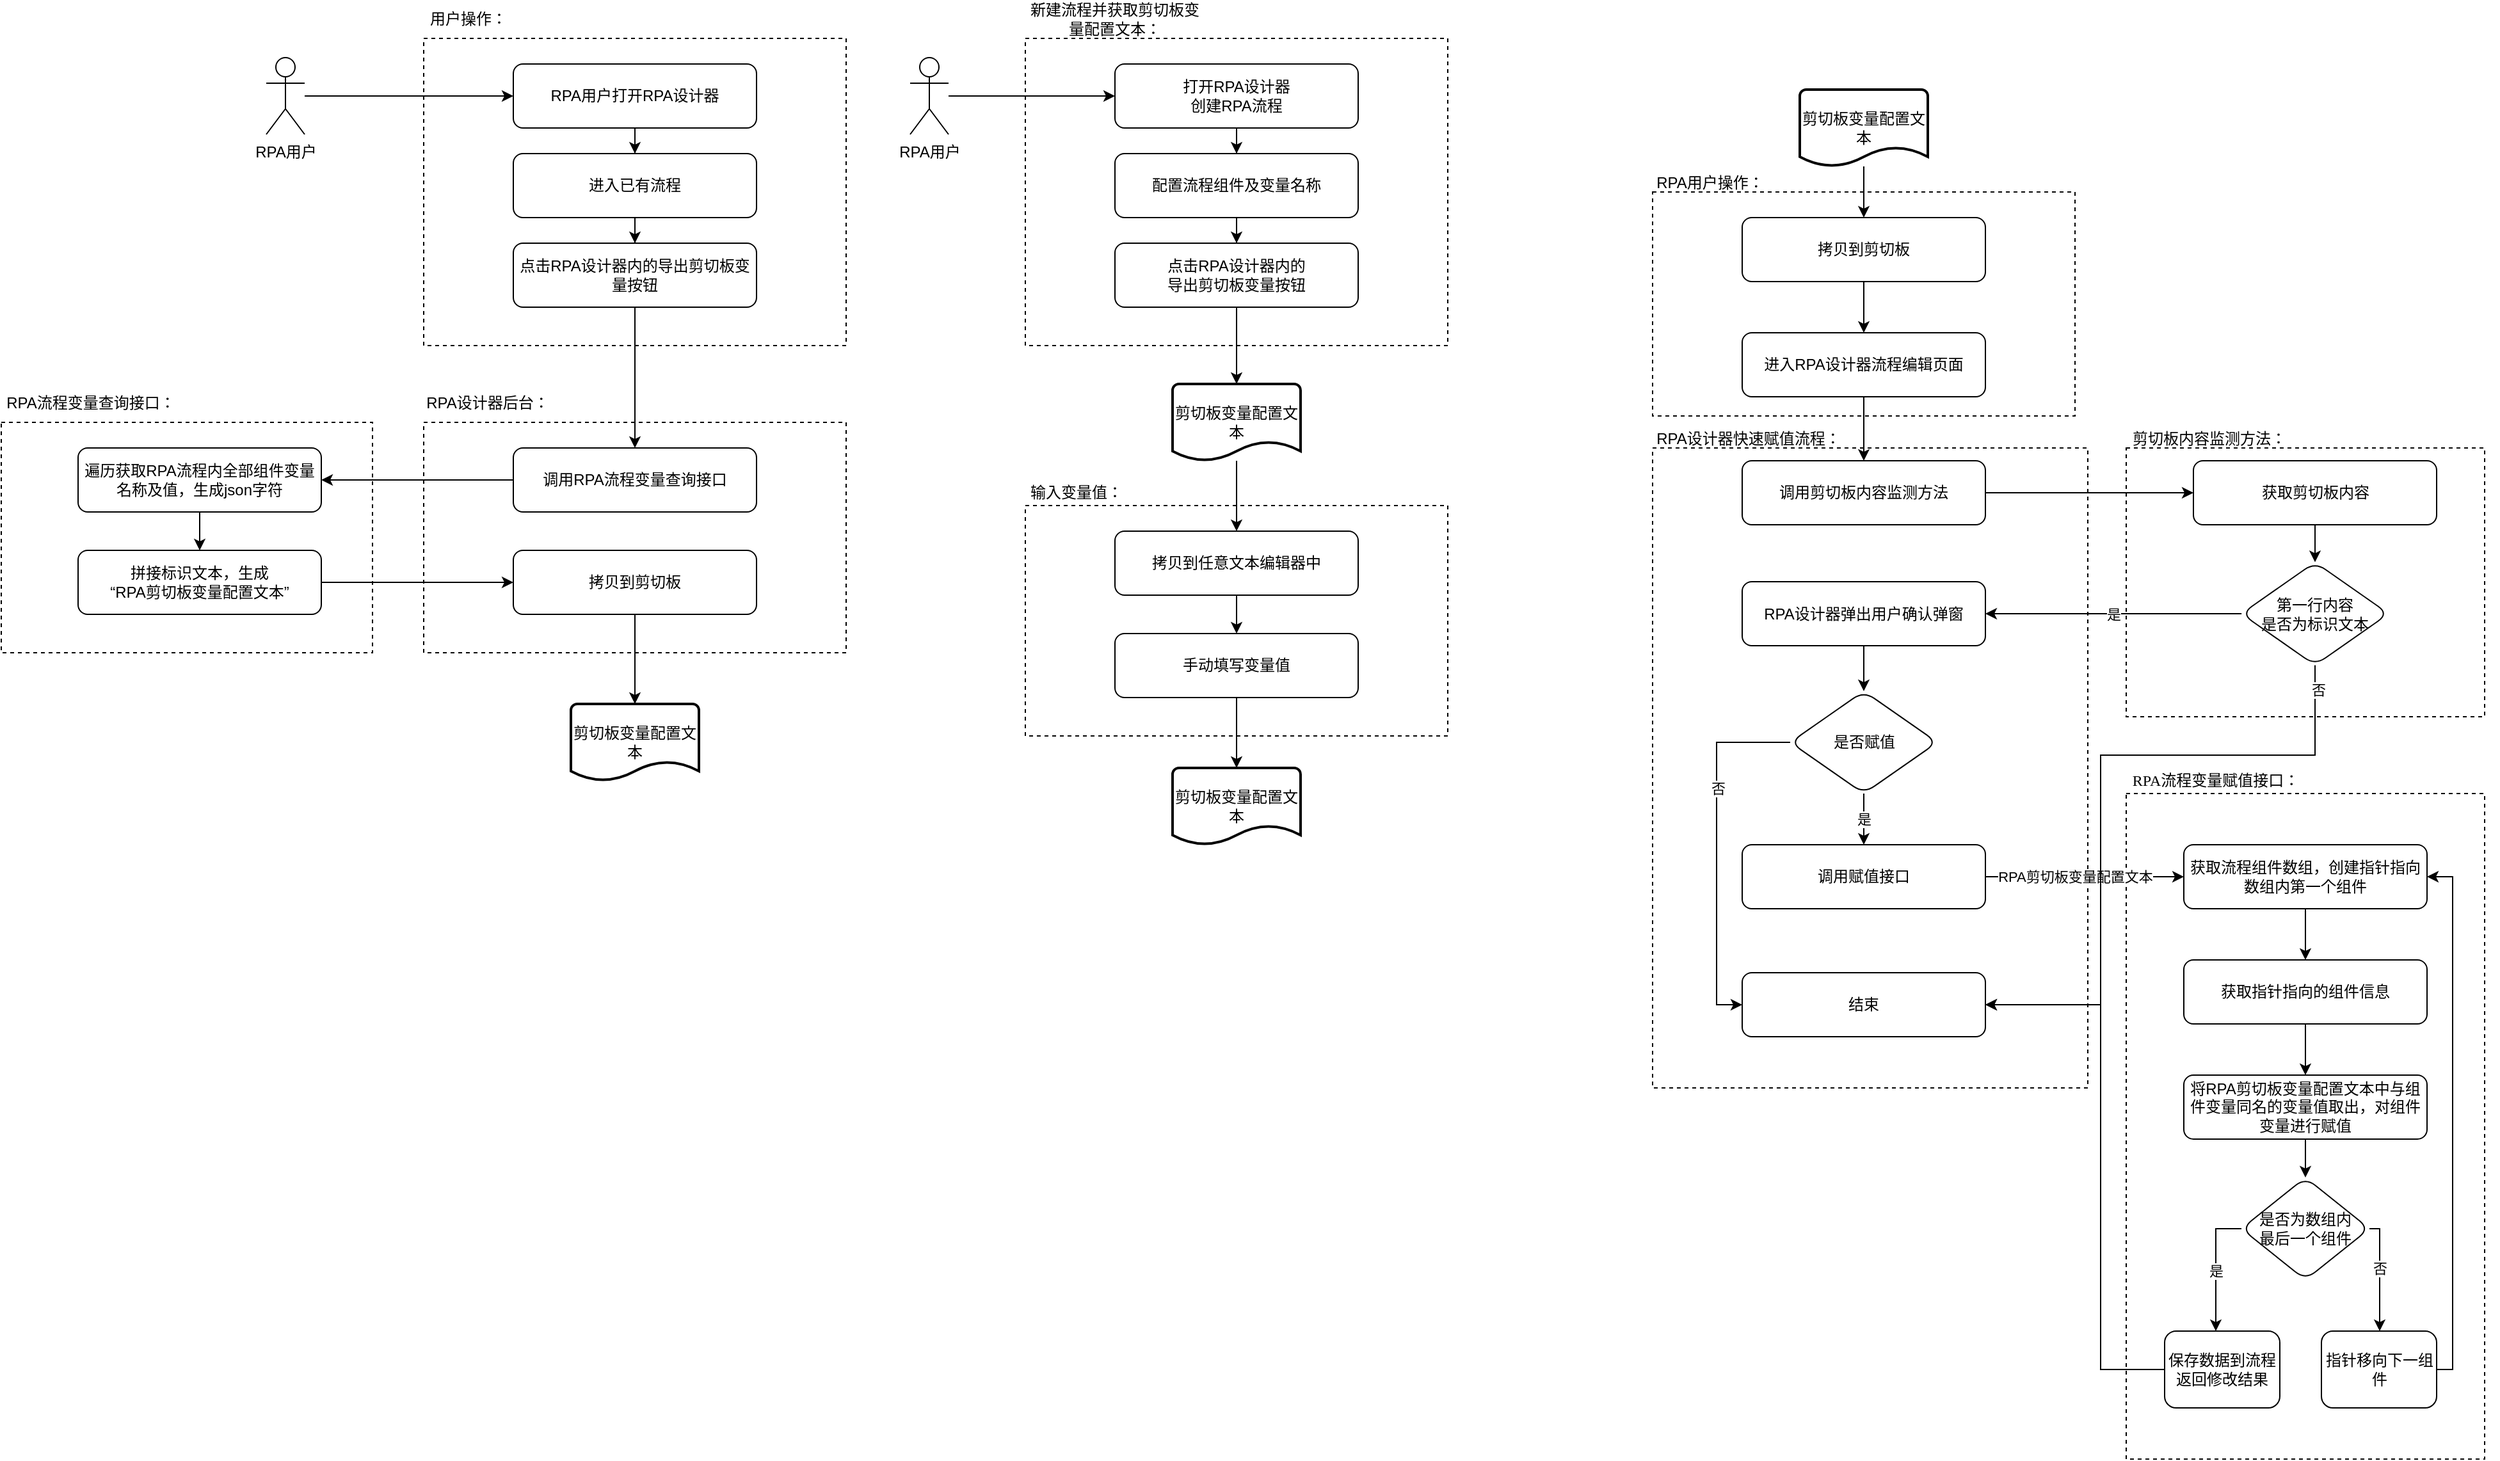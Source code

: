 <mxfile version="21.3.4" type="github">
  <diagram name="第 1 页" id="B1s3Wj2U2IvD3xmOGOZ_">
    <mxGraphModel dx="1622" dy="493" grid="1" gridSize="10" guides="1" tooltips="1" connect="1" arrows="1" fold="1" page="1" pageScale="1" pageWidth="827" pageHeight="1169" math="0" shadow="0">
      <root>
        <mxCell id="0" />
        <mxCell id="1" parent="0" />
        <mxCell id="wn3wKmGaCTvvwAtMVoMg-149" value="" style="group" vertex="1" connectable="0" parent="1">
          <mxGeometry x="-620" y="410" width="290" height="210" as="geometry" />
        </mxCell>
        <mxCell id="wn3wKmGaCTvvwAtMVoMg-128" value="" style="rounded=0;whiteSpace=wrap;html=1;dashed=1;" vertex="1" parent="wn3wKmGaCTvvwAtMVoMg-149">
          <mxGeometry y="30" width="290" height="180" as="geometry" />
        </mxCell>
        <mxCell id="wn3wKmGaCTvvwAtMVoMg-129" value="RPA流程变量查询接口：" style="text;html=1;strokeColor=none;fillColor=none;align=center;verticalAlign=middle;whiteSpace=wrap;rounded=0;rotation=0;horizontal=1;" vertex="1" parent="wn3wKmGaCTvvwAtMVoMg-149">
          <mxGeometry width="140" height="30" as="geometry" />
        </mxCell>
        <mxCell id="wn3wKmGaCTvvwAtMVoMg-130" value="遍历获取RPA流程内全部组件变量名称及值，生成json字符" style="rounded=1;whiteSpace=wrap;html=1;" vertex="1" parent="wn3wKmGaCTvvwAtMVoMg-149">
          <mxGeometry x="60" y="50" width="190" height="50" as="geometry" />
        </mxCell>
        <mxCell id="wn3wKmGaCTvvwAtMVoMg-133" value="拼接标识文本，生成&lt;br style=&quot;border-color: var(--border-color);&quot;&gt;“RPA剪切板变量配置文本”" style="rounded=1;whiteSpace=wrap;html=1;" vertex="1" parent="wn3wKmGaCTvvwAtMVoMg-149">
          <mxGeometry x="60" y="130" width="190" height="50" as="geometry" />
        </mxCell>
        <mxCell id="wn3wKmGaCTvvwAtMVoMg-134" style="edgeStyle=orthogonalEdgeStyle;rounded=0;orthogonalLoop=1;jettySize=auto;html=1;" edge="1" parent="wn3wKmGaCTvvwAtMVoMg-149" source="wn3wKmGaCTvvwAtMVoMg-130" target="wn3wKmGaCTvvwAtMVoMg-133">
          <mxGeometry relative="1" as="geometry" />
        </mxCell>
        <mxCell id="wn3wKmGaCTvvwAtMVoMg-115" value="" style="group" vertex="1" connectable="0" parent="1">
          <mxGeometry x="-290" y="110" width="330" height="270" as="geometry" />
        </mxCell>
        <mxCell id="wn3wKmGaCTvvwAtMVoMg-116" value="" style="rounded=0;whiteSpace=wrap;html=1;dashed=1;" vertex="1" parent="wn3wKmGaCTvvwAtMVoMg-115">
          <mxGeometry y="30" width="330" height="240" as="geometry" />
        </mxCell>
        <mxCell id="wn3wKmGaCTvvwAtMVoMg-117" value="用户操作：" style="text;html=1;strokeColor=none;fillColor=none;align=center;verticalAlign=middle;whiteSpace=wrap;rounded=0;rotation=0;horizontal=1;" vertex="1" parent="wn3wKmGaCTvvwAtMVoMg-115">
          <mxGeometry width="70" height="30" as="geometry" />
        </mxCell>
        <mxCell id="wn3wKmGaCTvvwAtMVoMg-118" value="RPA用户打开RPA设计器" style="rounded=1;whiteSpace=wrap;html=1;" vertex="1" parent="wn3wKmGaCTvvwAtMVoMg-115">
          <mxGeometry x="70" y="50" width="190" height="50" as="geometry" />
        </mxCell>
        <mxCell id="wn3wKmGaCTvvwAtMVoMg-119" value="点击RPA设计器内的导出剪切板变量按钮" style="rounded=1;whiteSpace=wrap;html=1;" vertex="1" parent="wn3wKmGaCTvvwAtMVoMg-115">
          <mxGeometry x="70" y="190" width="190" height="50" as="geometry" />
        </mxCell>
        <mxCell id="wn3wKmGaCTvvwAtMVoMg-120" style="edgeStyle=orthogonalEdgeStyle;rounded=0;orthogonalLoop=1;jettySize=auto;html=1;" edge="1" parent="wn3wKmGaCTvvwAtMVoMg-115" source="wn3wKmGaCTvvwAtMVoMg-121" target="wn3wKmGaCTvvwAtMVoMg-119">
          <mxGeometry relative="1" as="geometry" />
        </mxCell>
        <mxCell id="wn3wKmGaCTvvwAtMVoMg-121" value="进入已有流程" style="rounded=1;whiteSpace=wrap;html=1;" vertex="1" parent="wn3wKmGaCTvvwAtMVoMg-115">
          <mxGeometry x="70" y="120" width="190" height="50" as="geometry" />
        </mxCell>
        <mxCell id="wn3wKmGaCTvvwAtMVoMg-122" style="edgeStyle=orthogonalEdgeStyle;rounded=0;orthogonalLoop=1;jettySize=auto;html=1;" edge="1" parent="wn3wKmGaCTvvwAtMVoMg-115" source="wn3wKmGaCTvvwAtMVoMg-118" target="wn3wKmGaCTvvwAtMVoMg-121">
          <mxGeometry relative="1" as="geometry" />
        </mxCell>
        <mxCell id="wn3wKmGaCTvvwAtMVoMg-112" value="" style="group" vertex="1" connectable="0" parent="1">
          <mxGeometry x="1040" y="445" width="280" height="225" as="geometry" />
        </mxCell>
        <mxCell id="wn3wKmGaCTvvwAtMVoMg-61" value="" style="rounded=0;whiteSpace=wrap;html=1;dashed=1;" vertex="1" parent="wn3wKmGaCTvvwAtMVoMg-112">
          <mxGeometry y="15" width="280" height="210" as="geometry" />
        </mxCell>
        <mxCell id="wn3wKmGaCTvvwAtMVoMg-62" value="获取剪切板内容" style="rounded=1;whiteSpace=wrap;html=1;" vertex="1" parent="wn3wKmGaCTvvwAtMVoMg-112">
          <mxGeometry x="52.5" y="25" width="190" height="50" as="geometry" />
        </mxCell>
        <mxCell id="wn3wKmGaCTvvwAtMVoMg-63" value="剪切板内容监测方法：" style="text;html=1;strokeColor=none;fillColor=none;align=center;verticalAlign=middle;whiteSpace=wrap;rounded=0;rotation=0;horizontal=1;" vertex="1" parent="wn3wKmGaCTvvwAtMVoMg-112">
          <mxGeometry width="130" height="15" as="geometry" />
        </mxCell>
        <mxCell id="wn3wKmGaCTvvwAtMVoMg-64" value="第一行内容&lt;br&gt;是否为标识文本" style="rhombus;whiteSpace=wrap;html=1;rounded=1;" vertex="1" parent="wn3wKmGaCTvvwAtMVoMg-112">
          <mxGeometry x="90" y="104.25" width="115" height="80.5" as="geometry" />
        </mxCell>
        <mxCell id="wn3wKmGaCTvvwAtMVoMg-65" style="edgeStyle=orthogonalEdgeStyle;rounded=0;orthogonalLoop=1;jettySize=auto;html=1;" edge="1" parent="wn3wKmGaCTvvwAtMVoMg-112" source="wn3wKmGaCTvvwAtMVoMg-62" target="wn3wKmGaCTvvwAtMVoMg-64">
          <mxGeometry relative="1" as="geometry" />
        </mxCell>
        <mxCell id="wn3wKmGaCTvvwAtMVoMg-109" value="" style="group" vertex="1" connectable="0" parent="1">
          <mxGeometry x="1040" y="710" width="291" height="540" as="geometry" />
        </mxCell>
        <mxCell id="wn3wKmGaCTvvwAtMVoMg-80" value="" style="rounded=0;whiteSpace=wrap;html=1;dashed=1;rotation=0;" vertex="1" parent="wn3wKmGaCTvvwAtMVoMg-109">
          <mxGeometry y="20" width="280" height="520" as="geometry">
            <mxPoint x="11" as="offset" />
          </mxGeometry>
        </mxCell>
        <mxCell id="wn3wKmGaCTvvwAtMVoMg-83" value="&lt;p style=&quot;margin: 0pt 0pt 0.0pt; text-align: start; font-size: 12px;&quot; class=&quot;MsoNormal&quot;&gt;&lt;font face=&quot;Times New Roman&quot; style=&quot;font-size: 12px;&quot;&gt;RPA流程变量赋值接口：&lt;/font&gt;&lt;br style=&quot;font-size: 12px;&quot;&gt;&lt;/p&gt;" style="text;html=1;strokeColor=none;fillColor=none;align=center;verticalAlign=middle;whiteSpace=wrap;rounded=0;fontSize=12;" vertex="1" parent="wn3wKmGaCTvvwAtMVoMg-109">
          <mxGeometry width="140" height="20" as="geometry" />
        </mxCell>
        <mxCell id="wn3wKmGaCTvvwAtMVoMg-92" value="是否为数组内&lt;br&gt;最后一个组件" style="rhombus;whiteSpace=wrap;html=1;rounded=1;" vertex="1" parent="wn3wKmGaCTvvwAtMVoMg-109">
          <mxGeometry x="90" y="320" width="100" height="80" as="geometry" />
        </mxCell>
        <mxCell id="wn3wKmGaCTvvwAtMVoMg-94" value="指针移向下一组件" style="rounded=1;whiteSpace=wrap;html=1;" vertex="1" parent="wn3wKmGaCTvvwAtMVoMg-109">
          <mxGeometry x="152.5" y="440" width="90" height="60" as="geometry" />
        </mxCell>
        <mxCell id="wn3wKmGaCTvvwAtMVoMg-107" style="edgeStyle=orthogonalEdgeStyle;rounded=0;orthogonalLoop=1;jettySize=auto;html=1;" edge="1" parent="wn3wKmGaCTvvwAtMVoMg-109" source="wn3wKmGaCTvvwAtMVoMg-92" target="wn3wKmGaCTvvwAtMVoMg-94">
          <mxGeometry relative="1" as="geometry">
            <Array as="points">
              <mxPoint x="198" y="360" />
            </Array>
          </mxGeometry>
        </mxCell>
        <mxCell id="wn3wKmGaCTvvwAtMVoMg-108" value="否" style="edgeLabel;html=1;align=center;verticalAlign=middle;resizable=0;points=[];" vertex="1" connectable="0" parent="wn3wKmGaCTvvwAtMVoMg-107">
          <mxGeometry x="-0.119" relative="1" as="geometry">
            <mxPoint as="offset" />
          </mxGeometry>
        </mxCell>
        <mxCell id="wn3wKmGaCTvvwAtMVoMg-95" value="保存数据到流程&lt;br&gt;返回修改结果" style="rounded=1;whiteSpace=wrap;html=1;" vertex="1" parent="wn3wKmGaCTvvwAtMVoMg-109">
          <mxGeometry x="30" y="440" width="90" height="60" as="geometry" />
        </mxCell>
        <mxCell id="wn3wKmGaCTvvwAtMVoMg-88" value="" style="edgeStyle=orthogonalEdgeStyle;rounded=0;orthogonalLoop=1;jettySize=auto;html=1;exitX=0;exitY=0.5;exitDx=0;exitDy=0;" edge="1" parent="wn3wKmGaCTvvwAtMVoMg-109" source="wn3wKmGaCTvvwAtMVoMg-92" target="wn3wKmGaCTvvwAtMVoMg-95">
          <mxGeometry relative="1" as="geometry">
            <Array as="points">
              <mxPoint x="70" y="360" />
            </Array>
          </mxGeometry>
        </mxCell>
        <mxCell id="wn3wKmGaCTvvwAtMVoMg-89" value="是" style="edgeLabel;html=1;align=center;verticalAlign=middle;resizable=0;points=[];" vertex="1" connectable="0" parent="wn3wKmGaCTvvwAtMVoMg-88">
          <mxGeometry x="0.063" relative="1" as="geometry">
            <mxPoint as="offset" />
          </mxGeometry>
        </mxCell>
        <mxCell id="wn3wKmGaCTvvwAtMVoMg-100" value="获取流程组件数组，创建指针指向数组内第一个组件" style="rounded=1;whiteSpace=wrap;html=1;" vertex="1" parent="wn3wKmGaCTvvwAtMVoMg-109">
          <mxGeometry x="45" y="60" width="190" height="50" as="geometry" />
        </mxCell>
        <mxCell id="wn3wKmGaCTvvwAtMVoMg-106" style="edgeStyle=orthogonalEdgeStyle;rounded=0;orthogonalLoop=1;jettySize=auto;html=1;entryX=1;entryY=0.5;entryDx=0;entryDy=0;" edge="1" parent="wn3wKmGaCTvvwAtMVoMg-109" source="wn3wKmGaCTvvwAtMVoMg-94" target="wn3wKmGaCTvvwAtMVoMg-100">
          <mxGeometry relative="1" as="geometry">
            <Array as="points">
              <mxPoint x="255" y="470" />
              <mxPoint x="255" y="85" />
            </Array>
          </mxGeometry>
        </mxCell>
        <mxCell id="wn3wKmGaCTvvwAtMVoMg-101" value="获取指针指向的组件信息" style="rounded=1;whiteSpace=wrap;html=1;" vertex="1" parent="wn3wKmGaCTvvwAtMVoMg-109">
          <mxGeometry x="45" y="150" width="190" height="50" as="geometry" />
        </mxCell>
        <mxCell id="wn3wKmGaCTvvwAtMVoMg-103" value="" style="edgeStyle=orthogonalEdgeStyle;rounded=0;orthogonalLoop=1;jettySize=auto;html=1;" edge="1" parent="wn3wKmGaCTvvwAtMVoMg-109" source="wn3wKmGaCTvvwAtMVoMg-100" target="wn3wKmGaCTvvwAtMVoMg-101">
          <mxGeometry relative="1" as="geometry" />
        </mxCell>
        <mxCell id="wn3wKmGaCTvvwAtMVoMg-105" value="" style="edgeStyle=orthogonalEdgeStyle;rounded=0;orthogonalLoop=1;jettySize=auto;html=1;" edge="1" parent="wn3wKmGaCTvvwAtMVoMg-109" source="wn3wKmGaCTvvwAtMVoMg-102" target="wn3wKmGaCTvvwAtMVoMg-92">
          <mxGeometry relative="1" as="geometry" />
        </mxCell>
        <mxCell id="wn3wKmGaCTvvwAtMVoMg-102" value="将RPA剪切板变量配置文本中与组件变量同名的变量值取出，对组件变量进行赋值" style="rounded=1;whiteSpace=wrap;html=1;" vertex="1" parent="wn3wKmGaCTvvwAtMVoMg-109">
          <mxGeometry x="45" y="240" width="190" height="50" as="geometry" />
        </mxCell>
        <mxCell id="wn3wKmGaCTvvwAtMVoMg-104" value="" style="edgeStyle=orthogonalEdgeStyle;rounded=0;orthogonalLoop=1;jettySize=auto;html=1;" edge="1" parent="wn3wKmGaCTvvwAtMVoMg-109" source="wn3wKmGaCTvvwAtMVoMg-101" target="wn3wKmGaCTvvwAtMVoMg-102">
          <mxGeometry relative="1" as="geometry" />
        </mxCell>
        <mxCell id="wn3wKmGaCTvvwAtMVoMg-58" value="" style="rounded=0;whiteSpace=wrap;html=1;dashed=1;" vertex="1" parent="1">
          <mxGeometry x="670" y="260" width="330" height="175" as="geometry" />
        </mxCell>
        <mxCell id="wn3wKmGaCTvvwAtMVoMg-39" value="" style="group" vertex="1" connectable="0" parent="1">
          <mxGeometry x="180" y="485" width="330" height="200" as="geometry" />
        </mxCell>
        <mxCell id="wn3wKmGaCTvvwAtMVoMg-35" value="" style="group" vertex="1" connectable="0" parent="wn3wKmGaCTvvwAtMVoMg-39">
          <mxGeometry y="20" width="330" height="180" as="geometry" />
        </mxCell>
        <mxCell id="wn3wKmGaCTvvwAtMVoMg-25" value="" style="rounded=0;whiteSpace=wrap;html=1;dashed=1;" vertex="1" parent="wn3wKmGaCTvvwAtMVoMg-35">
          <mxGeometry width="330" height="180" as="geometry" />
        </mxCell>
        <mxCell id="wn3wKmGaCTvvwAtMVoMg-27" value="拷贝到任意文本编辑器中" style="rounded=1;whiteSpace=wrap;html=1;" vertex="1" parent="wn3wKmGaCTvvwAtMVoMg-35">
          <mxGeometry x="70" y="20" width="190" height="50" as="geometry" />
        </mxCell>
        <mxCell id="wn3wKmGaCTvvwAtMVoMg-30" value="手动填写变量值" style="rounded=1;whiteSpace=wrap;html=1;" vertex="1" parent="wn3wKmGaCTvvwAtMVoMg-35">
          <mxGeometry x="70" y="100" width="190" height="50" as="geometry" />
        </mxCell>
        <mxCell id="wn3wKmGaCTvvwAtMVoMg-31" style="edgeStyle=orthogonalEdgeStyle;rounded=0;orthogonalLoop=1;jettySize=auto;html=1;" edge="1" parent="wn3wKmGaCTvvwAtMVoMg-35" source="wn3wKmGaCTvvwAtMVoMg-27" target="wn3wKmGaCTvvwAtMVoMg-30">
          <mxGeometry relative="1" as="geometry" />
        </mxCell>
        <mxCell id="wn3wKmGaCTvvwAtMVoMg-26" value="输入变量值：" style="text;html=1;strokeColor=none;fillColor=none;align=center;verticalAlign=middle;whiteSpace=wrap;rounded=0;rotation=0;horizontal=1;" vertex="1" parent="wn3wKmGaCTvvwAtMVoMg-39">
          <mxGeometry width="80" height="20" as="geometry" />
        </mxCell>
        <mxCell id="wn3wKmGaCTvvwAtMVoMg-18" value="" style="group" vertex="1" connectable="0" parent="1">
          <mxGeometry x="180" y="110" width="330" height="270" as="geometry" />
        </mxCell>
        <mxCell id="wn3wKmGaCTvvwAtMVoMg-15" value="" style="rounded=0;whiteSpace=wrap;html=1;dashed=1;" vertex="1" parent="wn3wKmGaCTvvwAtMVoMg-18">
          <mxGeometry y="30" width="330" height="240" as="geometry" />
        </mxCell>
        <mxCell id="wn3wKmGaCTvvwAtMVoMg-5" value="新建流程并获取剪切板变量配置文本：" style="text;html=1;strokeColor=none;fillColor=none;align=center;verticalAlign=middle;whiteSpace=wrap;rounded=0;rotation=0;horizontal=1;" vertex="1" parent="wn3wKmGaCTvvwAtMVoMg-18">
          <mxGeometry width="140" height="30" as="geometry" />
        </mxCell>
        <mxCell id="wn3wKmGaCTvvwAtMVoMg-3" value="打开RPA设计器&lt;br&gt;创建RPA流程" style="rounded=1;whiteSpace=wrap;html=1;" vertex="1" parent="wn3wKmGaCTvvwAtMVoMg-18">
          <mxGeometry x="70" y="50" width="190" height="50" as="geometry" />
        </mxCell>
        <mxCell id="wn3wKmGaCTvvwAtMVoMg-13" value="点击RPA设计器内的&lt;br&gt;导出剪切板变量按钮" style="rounded=1;whiteSpace=wrap;html=1;" vertex="1" parent="wn3wKmGaCTvvwAtMVoMg-18">
          <mxGeometry x="70" y="190" width="190" height="50" as="geometry" />
        </mxCell>
        <mxCell id="wn3wKmGaCTvvwAtMVoMg-22" style="edgeStyle=orthogonalEdgeStyle;rounded=0;orthogonalLoop=1;jettySize=auto;html=1;" edge="1" parent="wn3wKmGaCTvvwAtMVoMg-18" source="wn3wKmGaCTvvwAtMVoMg-12" target="wn3wKmGaCTvvwAtMVoMg-13">
          <mxGeometry relative="1" as="geometry" />
        </mxCell>
        <mxCell id="wn3wKmGaCTvvwAtMVoMg-12" value="配置流程组件及变量名称" style="rounded=1;whiteSpace=wrap;html=1;" vertex="1" parent="wn3wKmGaCTvvwAtMVoMg-18">
          <mxGeometry x="70" y="120" width="190" height="50" as="geometry" />
        </mxCell>
        <mxCell id="wn3wKmGaCTvvwAtMVoMg-21" style="edgeStyle=orthogonalEdgeStyle;rounded=0;orthogonalLoop=1;jettySize=auto;html=1;" edge="1" parent="wn3wKmGaCTvvwAtMVoMg-18" source="wn3wKmGaCTvvwAtMVoMg-3" target="wn3wKmGaCTvvwAtMVoMg-12">
          <mxGeometry relative="1" as="geometry" />
        </mxCell>
        <mxCell id="wn3wKmGaCTvvwAtMVoMg-17" value="" style="edgeStyle=orthogonalEdgeStyle;rounded=0;orthogonalLoop=1;jettySize=auto;html=1;" edge="1" parent="1" source="wn3wKmGaCTvvwAtMVoMg-9" target="wn3wKmGaCTvvwAtMVoMg-3">
          <mxGeometry relative="1" as="geometry" />
        </mxCell>
        <mxCell id="wn3wKmGaCTvvwAtMVoMg-9" value="RPA用户&lt;br&gt;" style="shape=umlActor;verticalLabelPosition=bottom;verticalAlign=top;html=1;outlineConnect=0;" vertex="1" parent="1">
          <mxGeometry x="90" y="155" width="30" height="60" as="geometry" />
        </mxCell>
        <mxCell id="wn3wKmGaCTvvwAtMVoMg-34" style="edgeStyle=orthogonalEdgeStyle;rounded=0;orthogonalLoop=1;jettySize=auto;html=1;" edge="1" parent="1" source="wn3wKmGaCTvvwAtMVoMg-14" target="wn3wKmGaCTvvwAtMVoMg-27">
          <mxGeometry relative="1" as="geometry" />
        </mxCell>
        <mxCell id="wn3wKmGaCTvvwAtMVoMg-14" value="剪切板变量配置文本" style="strokeWidth=2;html=1;shape=mxgraph.flowchart.document2;whiteSpace=wrap;size=0.25;" vertex="1" parent="1">
          <mxGeometry x="295" y="410" width="100" height="60" as="geometry" />
        </mxCell>
        <mxCell id="wn3wKmGaCTvvwAtMVoMg-23" style="edgeStyle=orthogonalEdgeStyle;rounded=0;orthogonalLoop=1;jettySize=auto;html=1;" edge="1" parent="1" source="wn3wKmGaCTvvwAtMVoMg-13" target="wn3wKmGaCTvvwAtMVoMg-14">
          <mxGeometry relative="1" as="geometry" />
        </mxCell>
        <mxCell id="wn3wKmGaCTvvwAtMVoMg-36" value="剪切板变量配置文本" style="strokeWidth=2;html=1;shape=mxgraph.flowchart.document2;whiteSpace=wrap;size=0.25;" vertex="1" parent="1">
          <mxGeometry x="295" y="710" width="100" height="60" as="geometry" />
        </mxCell>
        <mxCell id="wn3wKmGaCTvvwAtMVoMg-37" value="" style="edgeStyle=orthogonalEdgeStyle;rounded=0;orthogonalLoop=1;jettySize=auto;html=1;" edge="1" parent="1" source="wn3wKmGaCTvvwAtMVoMg-30" target="wn3wKmGaCTvvwAtMVoMg-36">
          <mxGeometry relative="1" as="geometry" />
        </mxCell>
        <mxCell id="wn3wKmGaCTvvwAtMVoMg-47" style="edgeStyle=orthogonalEdgeStyle;rounded=0;orthogonalLoop=1;jettySize=auto;html=1;" edge="1" parent="1" source="wn3wKmGaCTvvwAtMVoMg-38" target="wn3wKmGaCTvvwAtMVoMg-43">
          <mxGeometry relative="1" as="geometry" />
        </mxCell>
        <mxCell id="wn3wKmGaCTvvwAtMVoMg-38" value="剪切板变量配置文本" style="strokeWidth=2;html=1;shape=mxgraph.flowchart.document2;whiteSpace=wrap;size=0.25;" vertex="1" parent="1">
          <mxGeometry x="785" y="180" width="100" height="60" as="geometry" />
        </mxCell>
        <mxCell id="wn3wKmGaCTvvwAtMVoMg-46" value="RPA设计器快速赋值流程：" style="text;html=1;strokeColor=none;fillColor=none;align=center;verticalAlign=middle;whiteSpace=wrap;rounded=0;rotation=0;horizontal=1;" vertex="1" parent="1">
          <mxGeometry x="670" y="445" width="150" height="15" as="geometry" />
        </mxCell>
        <mxCell id="wn3wKmGaCTvvwAtMVoMg-42" value="" style="rounded=0;whiteSpace=wrap;html=1;dashed=1;" vertex="1" parent="1">
          <mxGeometry x="670" y="460" width="340" height="500" as="geometry" />
        </mxCell>
        <mxCell id="wn3wKmGaCTvvwAtMVoMg-43" value="拷贝到剪切板" style="rounded=1;whiteSpace=wrap;html=1;" vertex="1" parent="1">
          <mxGeometry x="740" y="280" width="190" height="50" as="geometry" />
        </mxCell>
        <mxCell id="wn3wKmGaCTvvwAtMVoMg-44" value="进入RPA设计器流程编辑页面" style="rounded=1;whiteSpace=wrap;html=1;" vertex="1" parent="1">
          <mxGeometry x="740" y="370" width="190" height="50" as="geometry" />
        </mxCell>
        <mxCell id="wn3wKmGaCTvvwAtMVoMg-45" style="edgeStyle=orthogonalEdgeStyle;rounded=0;orthogonalLoop=1;jettySize=auto;html=1;" edge="1" parent="1" source="wn3wKmGaCTvvwAtMVoMg-43" target="wn3wKmGaCTvvwAtMVoMg-44">
          <mxGeometry relative="1" as="geometry" />
        </mxCell>
        <mxCell id="wn3wKmGaCTvvwAtMVoMg-70" style="edgeStyle=orthogonalEdgeStyle;rounded=0;orthogonalLoop=1;jettySize=auto;html=1;entryX=0;entryY=0.5;entryDx=0;entryDy=0;" edge="1" parent="1" source="wn3wKmGaCTvvwAtMVoMg-48" target="wn3wKmGaCTvvwAtMVoMg-62">
          <mxGeometry relative="1" as="geometry" />
        </mxCell>
        <mxCell id="wn3wKmGaCTvvwAtMVoMg-48" value="调用剪切板内容监测方法" style="rounded=1;whiteSpace=wrap;html=1;" vertex="1" parent="1">
          <mxGeometry x="740" y="470" width="190" height="50" as="geometry" />
        </mxCell>
        <mxCell id="wn3wKmGaCTvvwAtMVoMg-52" style="edgeStyle=orthogonalEdgeStyle;rounded=0;orthogonalLoop=1;jettySize=auto;html=1;" edge="1" parent="1" source="wn3wKmGaCTvvwAtMVoMg-44" target="wn3wKmGaCTvvwAtMVoMg-48">
          <mxGeometry relative="1" as="geometry" />
        </mxCell>
        <mxCell id="wn3wKmGaCTvvwAtMVoMg-76" value="" style="edgeStyle=orthogonalEdgeStyle;rounded=0;orthogonalLoop=1;jettySize=auto;html=1;" edge="1" parent="1" source="wn3wKmGaCTvvwAtMVoMg-49" target="wn3wKmGaCTvvwAtMVoMg-74">
          <mxGeometry relative="1" as="geometry" />
        </mxCell>
        <mxCell id="wn3wKmGaCTvvwAtMVoMg-49" value="RPA设计器弹出用户确认弹窗" style="rounded=1;whiteSpace=wrap;html=1;" vertex="1" parent="1">
          <mxGeometry x="740" y="564.5" width="190" height="50" as="geometry" />
        </mxCell>
        <mxCell id="wn3wKmGaCTvvwAtMVoMg-97" style="edgeStyle=orthogonalEdgeStyle;rounded=0;orthogonalLoop=1;jettySize=auto;html=1;entryX=0;entryY=0.5;entryDx=0;entryDy=0;" edge="1" parent="1" source="wn3wKmGaCTvvwAtMVoMg-51" target="wn3wKmGaCTvvwAtMVoMg-100">
          <mxGeometry relative="1" as="geometry">
            <mxPoint x="1100" y="790" as="targetPoint" />
          </mxGeometry>
        </mxCell>
        <mxCell id="wn3wKmGaCTvvwAtMVoMg-113" value="RPA剪切板变量配置文本" style="edgeLabel;html=1;align=center;verticalAlign=middle;resizable=0;points=[];" vertex="1" connectable="0" parent="wn3wKmGaCTvvwAtMVoMg-97">
          <mxGeometry x="-0.204" y="-2" relative="1" as="geometry">
            <mxPoint x="8" y="-2" as="offset" />
          </mxGeometry>
        </mxCell>
        <mxCell id="wn3wKmGaCTvvwAtMVoMg-51" value="调用赋值接口" style="rounded=1;whiteSpace=wrap;html=1;" vertex="1" parent="1">
          <mxGeometry x="740" y="770" width="190" height="50" as="geometry" />
        </mxCell>
        <mxCell id="wn3wKmGaCTvvwAtMVoMg-59" value="RPA用户操作：" style="text;html=1;strokeColor=none;fillColor=none;align=center;verticalAlign=middle;whiteSpace=wrap;rounded=0;rotation=0;horizontal=1;" vertex="1" parent="1">
          <mxGeometry x="670" y="245" width="90" height="15" as="geometry" />
        </mxCell>
        <mxCell id="wn3wKmGaCTvvwAtMVoMg-66" style="edgeStyle=orthogonalEdgeStyle;rounded=0;orthogonalLoop=1;jettySize=auto;html=1;" edge="1" parent="1" source="wn3wKmGaCTvvwAtMVoMg-64" target="wn3wKmGaCTvvwAtMVoMg-49">
          <mxGeometry relative="1" as="geometry">
            <mxPoint x="1010" y="590" as="targetPoint" />
          </mxGeometry>
        </mxCell>
        <mxCell id="wn3wKmGaCTvvwAtMVoMg-67" value="是" style="edgeLabel;html=1;align=center;verticalAlign=middle;resizable=0;points=[];" vertex="1" connectable="0" parent="wn3wKmGaCTvvwAtMVoMg-66">
          <mxGeometry x="-0.371" y="3" relative="1" as="geometry">
            <mxPoint x="-37" y="-3" as="offset" />
          </mxGeometry>
        </mxCell>
        <mxCell id="wn3wKmGaCTvvwAtMVoMg-69" value="结束" style="rounded=1;whiteSpace=wrap;html=1;" vertex="1" parent="1">
          <mxGeometry x="740" y="870" width="190" height="50" as="geometry" />
        </mxCell>
        <mxCell id="wn3wKmGaCTvvwAtMVoMg-110" style="edgeStyle=orthogonalEdgeStyle;rounded=0;orthogonalLoop=1;jettySize=auto;html=1;entryX=1;entryY=0.5;entryDx=0;entryDy=0;" edge="1" parent="1" source="wn3wKmGaCTvvwAtMVoMg-64" target="wn3wKmGaCTvvwAtMVoMg-69">
          <mxGeometry relative="1" as="geometry">
            <Array as="points">
              <mxPoint x="1188" y="700" />
              <mxPoint x="1020" y="700" />
              <mxPoint x="1020" y="895" />
            </Array>
          </mxGeometry>
        </mxCell>
        <mxCell id="wn3wKmGaCTvvwAtMVoMg-111" value="否" style="edgeLabel;html=1;align=center;verticalAlign=middle;resizable=0;points=[];" vertex="1" connectable="0" parent="wn3wKmGaCTvvwAtMVoMg-110">
          <mxGeometry x="-0.929" y="2" relative="1" as="geometry">
            <mxPoint as="offset" />
          </mxGeometry>
        </mxCell>
        <mxCell id="wn3wKmGaCTvvwAtMVoMg-77" style="edgeStyle=orthogonalEdgeStyle;rounded=0;orthogonalLoop=1;jettySize=auto;html=1;entryX=0;entryY=0.5;entryDx=0;entryDy=0;exitX=0;exitY=0.5;exitDx=0;exitDy=0;" edge="1" parent="1" source="wn3wKmGaCTvvwAtMVoMg-74" target="wn3wKmGaCTvvwAtMVoMg-69">
          <mxGeometry relative="1" as="geometry">
            <Array as="points">
              <mxPoint x="720" y="690" />
              <mxPoint x="720" y="895" />
            </Array>
          </mxGeometry>
        </mxCell>
        <mxCell id="wn3wKmGaCTvvwAtMVoMg-78" value="否" style="edgeLabel;html=1;align=center;verticalAlign=middle;resizable=0;points=[];" vertex="1" connectable="0" parent="wn3wKmGaCTvvwAtMVoMg-77">
          <mxGeometry x="-0.337" y="1" relative="1" as="geometry">
            <mxPoint as="offset" />
          </mxGeometry>
        </mxCell>
        <mxCell id="wn3wKmGaCTvvwAtMVoMg-79" value="是" style="edgeStyle=orthogonalEdgeStyle;rounded=0;orthogonalLoop=1;jettySize=auto;html=1;" edge="1" parent="1" source="wn3wKmGaCTvvwAtMVoMg-74" target="wn3wKmGaCTvvwAtMVoMg-51">
          <mxGeometry relative="1" as="geometry" />
        </mxCell>
        <mxCell id="wn3wKmGaCTvvwAtMVoMg-74" value="是否赋值" style="rhombus;whiteSpace=wrap;html=1;rounded=1;" vertex="1" parent="1">
          <mxGeometry x="777.5" y="650" width="115" height="80" as="geometry" />
        </mxCell>
        <mxCell id="wn3wKmGaCTvvwAtMVoMg-98" style="edgeStyle=orthogonalEdgeStyle;rounded=0;orthogonalLoop=1;jettySize=auto;html=1;entryX=1;entryY=0.5;entryDx=0;entryDy=0;" edge="1" parent="1" source="wn3wKmGaCTvvwAtMVoMg-95" target="wn3wKmGaCTvvwAtMVoMg-69">
          <mxGeometry relative="1" as="geometry">
            <Array as="points">
              <mxPoint x="1020" y="1180" />
              <mxPoint x="1020" y="895" />
            </Array>
          </mxGeometry>
        </mxCell>
        <mxCell id="wn3wKmGaCTvvwAtMVoMg-123" value="" style="edgeStyle=orthogonalEdgeStyle;rounded=0;orthogonalLoop=1;jettySize=auto;html=1;" edge="1" parent="1" source="wn3wKmGaCTvvwAtMVoMg-114" target="wn3wKmGaCTvvwAtMVoMg-118">
          <mxGeometry relative="1" as="geometry" />
        </mxCell>
        <mxCell id="wn3wKmGaCTvvwAtMVoMg-114" value="RPA用户&lt;br&gt;" style="shape=umlActor;verticalLabelPosition=bottom;verticalAlign=top;html=1;outlineConnect=0;" vertex="1" parent="1">
          <mxGeometry x="-413" y="155" width="30" height="60" as="geometry" />
        </mxCell>
        <mxCell id="wn3wKmGaCTvvwAtMVoMg-135" value="剪切板变量配置文本" style="strokeWidth=2;html=1;shape=mxgraph.flowchart.document2;whiteSpace=wrap;size=0.25;" vertex="1" parent="1">
          <mxGeometry x="-175" y="660" width="100" height="60" as="geometry" />
        </mxCell>
        <mxCell id="wn3wKmGaCTvvwAtMVoMg-139" value="" style="group" vertex="1" connectable="0" parent="1">
          <mxGeometry x="-290" y="410" width="330" height="210" as="geometry" />
        </mxCell>
        <mxCell id="wn3wKmGaCTvvwAtMVoMg-140" value="" style="rounded=0;whiteSpace=wrap;html=1;dashed=1;" vertex="1" parent="wn3wKmGaCTvvwAtMVoMg-139">
          <mxGeometry y="30" width="330" height="180" as="geometry" />
        </mxCell>
        <mxCell id="wn3wKmGaCTvvwAtMVoMg-141" value="RPA设计器后台：" style="text;html=1;strokeColor=none;fillColor=none;align=center;verticalAlign=middle;whiteSpace=wrap;rounded=0;rotation=0;horizontal=1;" vertex="1" parent="wn3wKmGaCTvvwAtMVoMg-139">
          <mxGeometry width="100" height="30" as="geometry" />
        </mxCell>
        <mxCell id="wn3wKmGaCTvvwAtMVoMg-142" value="调用RPA流程变量查询接口" style="rounded=1;whiteSpace=wrap;html=1;" vertex="1" parent="wn3wKmGaCTvvwAtMVoMg-139">
          <mxGeometry x="70" y="50" width="190" height="50" as="geometry" />
        </mxCell>
        <mxCell id="wn3wKmGaCTvvwAtMVoMg-143" value="拷贝到剪切板" style="rounded=1;whiteSpace=wrap;html=1;" vertex="1" parent="wn3wKmGaCTvvwAtMVoMg-139">
          <mxGeometry x="70" y="130" width="190" height="50" as="geometry" />
        </mxCell>
        <mxCell id="wn3wKmGaCTvvwAtMVoMg-145" style="edgeStyle=orthogonalEdgeStyle;rounded=0;orthogonalLoop=1;jettySize=auto;html=1;" edge="1" parent="1" source="wn3wKmGaCTvvwAtMVoMg-142" target="wn3wKmGaCTvvwAtMVoMg-130">
          <mxGeometry relative="1" as="geometry" />
        </mxCell>
        <mxCell id="wn3wKmGaCTvvwAtMVoMg-146" style="edgeStyle=orthogonalEdgeStyle;rounded=0;orthogonalLoop=1;jettySize=auto;html=1;" edge="1" parent="1" source="wn3wKmGaCTvvwAtMVoMg-133" target="wn3wKmGaCTvvwAtMVoMg-143">
          <mxGeometry relative="1" as="geometry" />
        </mxCell>
        <mxCell id="wn3wKmGaCTvvwAtMVoMg-147" style="edgeStyle=orthogonalEdgeStyle;rounded=0;orthogonalLoop=1;jettySize=auto;html=1;" edge="1" parent="1" source="wn3wKmGaCTvvwAtMVoMg-143" target="wn3wKmGaCTvvwAtMVoMg-135">
          <mxGeometry relative="1" as="geometry" />
        </mxCell>
        <mxCell id="wn3wKmGaCTvvwAtMVoMg-148" style="edgeStyle=orthogonalEdgeStyle;rounded=0;orthogonalLoop=1;jettySize=auto;html=1;" edge="1" parent="1" source="wn3wKmGaCTvvwAtMVoMg-119" target="wn3wKmGaCTvvwAtMVoMg-142">
          <mxGeometry relative="1" as="geometry" />
        </mxCell>
      </root>
    </mxGraphModel>
  </diagram>
</mxfile>
